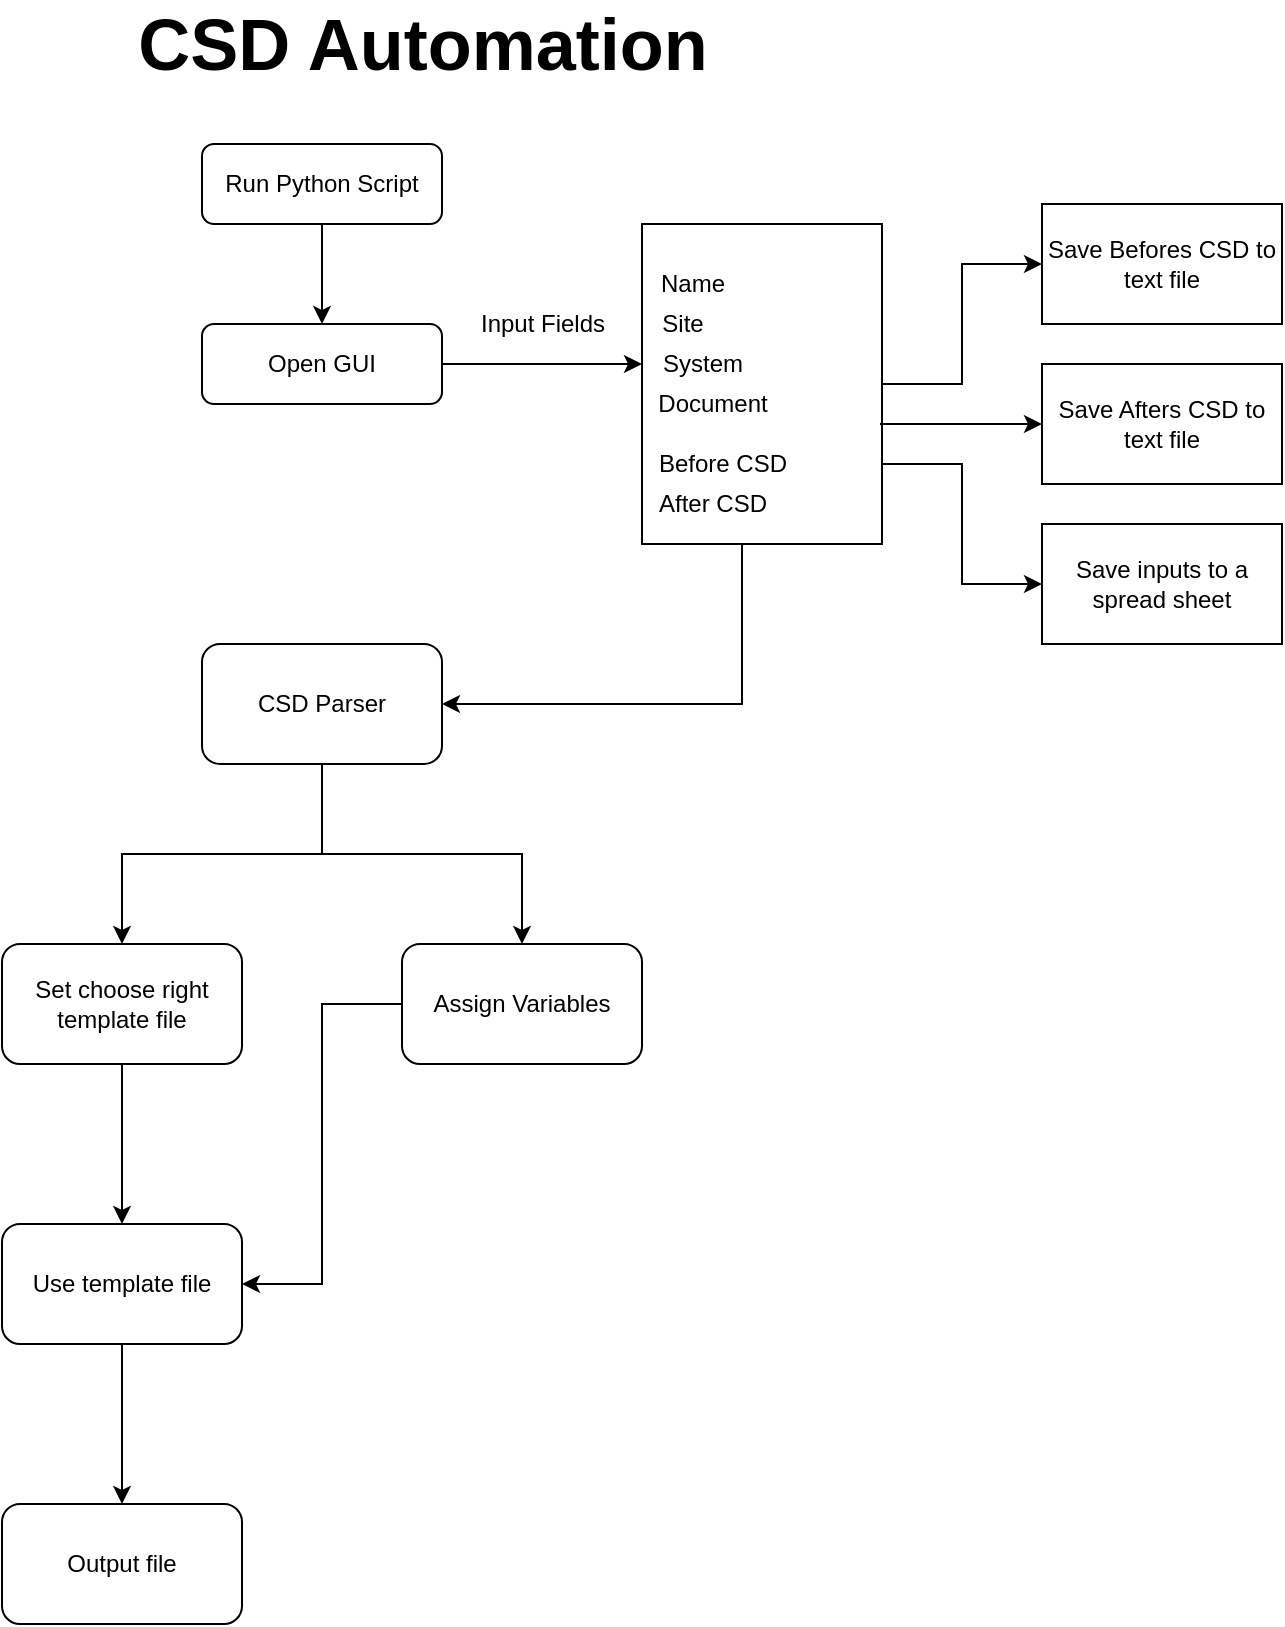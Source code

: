 <mxfile version="15.0.3" type="github">
  <diagram id="C5RBs43oDa-KdzZeNtuy" name="Page-1">
    <mxGraphModel dx="1182" dy="764" grid="1" gridSize="10" guides="1" tooltips="1" connect="1" arrows="1" fold="1" page="1" pageScale="1" pageWidth="827" pageHeight="1169" math="0" shadow="0">
      <root>
        <mxCell id="WIyWlLk6GJQsqaUBKTNV-0" />
        <mxCell id="WIyWlLk6GJQsqaUBKTNV-1" parent="WIyWlLk6GJQsqaUBKTNV-0" />
        <mxCell id="bgo5e_Lx12IVAWtBBwC9-2" value="" style="edgeStyle=orthogonalEdgeStyle;rounded=0;orthogonalLoop=1;jettySize=auto;html=1;" edge="1" parent="WIyWlLk6GJQsqaUBKTNV-1" source="WIyWlLk6GJQsqaUBKTNV-3" target="bgo5e_Lx12IVAWtBBwC9-1">
          <mxGeometry relative="1" as="geometry" />
        </mxCell>
        <mxCell id="WIyWlLk6GJQsqaUBKTNV-3" value="Run Python Script" style="rounded=1;whiteSpace=wrap;html=1;fontSize=12;glass=0;strokeWidth=1;shadow=0;" parent="WIyWlLk6GJQsqaUBKTNV-1" vertex="1">
          <mxGeometry x="160" y="80" width="120" height="40" as="geometry" />
        </mxCell>
        <mxCell id="bgo5e_Lx12IVAWtBBwC9-0" value="&lt;font style=&quot;font-size: 36px&quot;&gt;&lt;b&gt;CSD Automation&lt;/b&gt;&lt;/font&gt;&lt;br&gt;" style="text;html=1;align=center;verticalAlign=middle;resizable=0;points=[];autosize=1;strokeColor=none;" vertex="1" parent="WIyWlLk6GJQsqaUBKTNV-1">
          <mxGeometry x="120" y="15" width="300" height="30" as="geometry" />
        </mxCell>
        <mxCell id="bgo5e_Lx12IVAWtBBwC9-10" value="" style="edgeStyle=orthogonalEdgeStyle;rounded=0;orthogonalLoop=1;jettySize=auto;html=1;" edge="1" parent="WIyWlLk6GJQsqaUBKTNV-1" source="bgo5e_Lx12IVAWtBBwC9-1" target="bgo5e_Lx12IVAWtBBwC9-6">
          <mxGeometry relative="1" as="geometry" />
        </mxCell>
        <mxCell id="bgo5e_Lx12IVAWtBBwC9-1" value="Open GUI" style="rounded=1;whiteSpace=wrap;html=1;fontSize=12;glass=0;strokeWidth=1;shadow=0;" vertex="1" parent="WIyWlLk6GJQsqaUBKTNV-1">
          <mxGeometry x="160" y="170" width="120" height="40" as="geometry" />
        </mxCell>
        <mxCell id="bgo5e_Lx12IVAWtBBwC9-14" value="" style="edgeStyle=orthogonalEdgeStyle;rounded=0;orthogonalLoop=1;jettySize=auto;html=1;" edge="1" parent="WIyWlLk6GJQsqaUBKTNV-1" source="bgo5e_Lx12IVAWtBBwC9-3" target="bgo5e_Lx12IVAWtBBwC9-13">
          <mxGeometry relative="1" as="geometry">
            <Array as="points">
              <mxPoint x="430" y="360" />
            </Array>
          </mxGeometry>
        </mxCell>
        <mxCell id="bgo5e_Lx12IVAWtBBwC9-18" value="" style="edgeStyle=orthogonalEdgeStyle;rounded=0;orthogonalLoop=1;jettySize=auto;html=1;" edge="1" parent="WIyWlLk6GJQsqaUBKTNV-1" source="bgo5e_Lx12IVAWtBBwC9-3" target="bgo5e_Lx12IVAWtBBwC9-17">
          <mxGeometry relative="1" as="geometry" />
        </mxCell>
        <mxCell id="bgo5e_Lx12IVAWtBBwC9-3" value="" style="rounded=0;whiteSpace=wrap;html=1;" vertex="1" parent="WIyWlLk6GJQsqaUBKTNV-1">
          <mxGeometry x="380" y="120" width="120" height="160" as="geometry" />
        </mxCell>
        <mxCell id="bgo5e_Lx12IVAWtBBwC9-4" value="Name" style="text;html=1;align=center;verticalAlign=middle;resizable=0;points=[];autosize=1;strokeColor=none;" vertex="1" parent="WIyWlLk6GJQsqaUBKTNV-1">
          <mxGeometry x="380" y="140" width="50" height="20" as="geometry" />
        </mxCell>
        <mxCell id="bgo5e_Lx12IVAWtBBwC9-5" value="Site" style="text;html=1;align=center;verticalAlign=middle;resizable=0;points=[];autosize=1;strokeColor=none;" vertex="1" parent="WIyWlLk6GJQsqaUBKTNV-1">
          <mxGeometry x="380" y="160" width="40" height="20" as="geometry" />
        </mxCell>
        <mxCell id="bgo5e_Lx12IVAWtBBwC9-6" value="System" style="text;html=1;align=center;verticalAlign=middle;resizable=0;points=[];autosize=1;strokeColor=none;" vertex="1" parent="WIyWlLk6GJQsqaUBKTNV-1">
          <mxGeometry x="380" y="180" width="60" height="20" as="geometry" />
        </mxCell>
        <mxCell id="bgo5e_Lx12IVAWtBBwC9-7" value="Document" style="text;html=1;align=center;verticalAlign=middle;resizable=0;points=[];autosize=1;strokeColor=none;" vertex="1" parent="WIyWlLk6GJQsqaUBKTNV-1">
          <mxGeometry x="380" y="200" width="70" height="20" as="geometry" />
        </mxCell>
        <mxCell id="bgo5e_Lx12IVAWtBBwC9-8" value="Before CSD" style="text;html=1;align=center;verticalAlign=middle;resizable=0;points=[];autosize=1;strokeColor=none;" vertex="1" parent="WIyWlLk6GJQsqaUBKTNV-1">
          <mxGeometry x="380" y="230" width="80" height="20" as="geometry" />
        </mxCell>
        <mxCell id="bgo5e_Lx12IVAWtBBwC9-9" value="After CSD" style="text;html=1;align=center;verticalAlign=middle;resizable=0;points=[];autosize=1;strokeColor=none;" vertex="1" parent="WIyWlLk6GJQsqaUBKTNV-1">
          <mxGeometry x="380" y="250" width="70" height="20" as="geometry" />
        </mxCell>
        <mxCell id="bgo5e_Lx12IVAWtBBwC9-11" value="Input Fields" style="text;html=1;align=center;verticalAlign=middle;resizable=0;points=[];autosize=1;strokeColor=none;" vertex="1" parent="WIyWlLk6GJQsqaUBKTNV-1">
          <mxGeometry x="290" y="160" width="80" height="20" as="geometry" />
        </mxCell>
        <mxCell id="bgo5e_Lx12IVAWtBBwC9-16" value="" style="edgeStyle=orthogonalEdgeStyle;rounded=0;orthogonalLoop=1;jettySize=auto;html=1;" edge="1" parent="WIyWlLk6GJQsqaUBKTNV-1" source="bgo5e_Lx12IVAWtBBwC9-13" target="bgo5e_Lx12IVAWtBBwC9-15">
          <mxGeometry relative="1" as="geometry" />
        </mxCell>
        <mxCell id="bgo5e_Lx12IVAWtBBwC9-25" value="" style="edgeStyle=orthogonalEdgeStyle;rounded=0;orthogonalLoop=1;jettySize=auto;html=1;" edge="1" parent="WIyWlLk6GJQsqaUBKTNV-1" source="bgo5e_Lx12IVAWtBBwC9-13" target="bgo5e_Lx12IVAWtBBwC9-24">
          <mxGeometry relative="1" as="geometry" />
        </mxCell>
        <mxCell id="bgo5e_Lx12IVAWtBBwC9-13" value="CSD Parser" style="rounded=1;whiteSpace=wrap;html=1;" vertex="1" parent="WIyWlLk6GJQsqaUBKTNV-1">
          <mxGeometry x="160" y="330" width="120" height="60" as="geometry" />
        </mxCell>
        <mxCell id="bgo5e_Lx12IVAWtBBwC9-29" value="" style="edgeStyle=orthogonalEdgeStyle;rounded=0;orthogonalLoop=1;jettySize=auto;html=1;entryX=1;entryY=0.5;entryDx=0;entryDy=0;" edge="1" parent="WIyWlLk6GJQsqaUBKTNV-1" source="bgo5e_Lx12IVAWtBBwC9-15" target="bgo5e_Lx12IVAWtBBwC9-26">
          <mxGeometry relative="1" as="geometry">
            <mxPoint x="320" y="620" as="targetPoint" />
          </mxGeometry>
        </mxCell>
        <mxCell id="bgo5e_Lx12IVAWtBBwC9-15" value="Assign Variables" style="rounded=1;whiteSpace=wrap;html=1;" vertex="1" parent="WIyWlLk6GJQsqaUBKTNV-1">
          <mxGeometry x="260" y="480" width="120" height="60" as="geometry" />
        </mxCell>
        <mxCell id="bgo5e_Lx12IVAWtBBwC9-17" value="Save Befores CSD to text file" style="whiteSpace=wrap;html=1;rounded=0;" vertex="1" parent="WIyWlLk6GJQsqaUBKTNV-1">
          <mxGeometry x="580" y="110" width="120" height="60" as="geometry" />
        </mxCell>
        <mxCell id="bgo5e_Lx12IVAWtBBwC9-19" value="Save Afters CSD to text file" style="whiteSpace=wrap;html=1;rounded=0;" vertex="1" parent="WIyWlLk6GJQsqaUBKTNV-1">
          <mxGeometry x="580" y="190" width="120" height="60" as="geometry" />
        </mxCell>
        <mxCell id="bgo5e_Lx12IVAWtBBwC9-20" value="" style="endArrow=classic;html=1;entryX=0;entryY=0.5;entryDx=0;entryDy=0;" edge="1" parent="WIyWlLk6GJQsqaUBKTNV-1" target="bgo5e_Lx12IVAWtBBwC9-19">
          <mxGeometry width="50" height="50" relative="1" as="geometry">
            <mxPoint x="499" y="220" as="sourcePoint" />
            <mxPoint x="440" y="340" as="targetPoint" />
          </mxGeometry>
        </mxCell>
        <mxCell id="bgo5e_Lx12IVAWtBBwC9-21" value="Save inputs to a spread sheet" style="whiteSpace=wrap;html=1;rounded=0;" vertex="1" parent="WIyWlLk6GJQsqaUBKTNV-1">
          <mxGeometry x="580" y="270" width="120" height="60" as="geometry" />
        </mxCell>
        <mxCell id="bgo5e_Lx12IVAWtBBwC9-23" value="" style="edgeStyle=orthogonalEdgeStyle;rounded=0;orthogonalLoop=1;jettySize=auto;html=1;entryX=0;entryY=0.5;entryDx=0;entryDy=0;exitX=1;exitY=0.75;exitDx=0;exitDy=0;" edge="1" parent="WIyWlLk6GJQsqaUBKTNV-1" source="bgo5e_Lx12IVAWtBBwC9-3" target="bgo5e_Lx12IVAWtBBwC9-21">
          <mxGeometry relative="1" as="geometry">
            <mxPoint x="470" y="390" as="sourcePoint" />
            <mxPoint x="550" y="330" as="targetPoint" />
          </mxGeometry>
        </mxCell>
        <mxCell id="bgo5e_Lx12IVAWtBBwC9-27" value="" style="edgeStyle=orthogonalEdgeStyle;rounded=0;orthogonalLoop=1;jettySize=auto;html=1;" edge="1" parent="WIyWlLk6GJQsqaUBKTNV-1" source="bgo5e_Lx12IVAWtBBwC9-24" target="bgo5e_Lx12IVAWtBBwC9-26">
          <mxGeometry relative="1" as="geometry" />
        </mxCell>
        <mxCell id="bgo5e_Lx12IVAWtBBwC9-24" value="Set choose right template file" style="rounded=1;whiteSpace=wrap;html=1;" vertex="1" parent="WIyWlLk6GJQsqaUBKTNV-1">
          <mxGeometry x="60" y="480" width="120" height="60" as="geometry" />
        </mxCell>
        <mxCell id="bgo5e_Lx12IVAWtBBwC9-31" value="" style="edgeStyle=orthogonalEdgeStyle;rounded=0;orthogonalLoop=1;jettySize=auto;html=1;" edge="1" parent="WIyWlLk6GJQsqaUBKTNV-1" source="bgo5e_Lx12IVAWtBBwC9-26" target="bgo5e_Lx12IVAWtBBwC9-30">
          <mxGeometry relative="1" as="geometry" />
        </mxCell>
        <mxCell id="bgo5e_Lx12IVAWtBBwC9-26" value="Use template file" style="rounded=1;whiteSpace=wrap;html=1;" vertex="1" parent="WIyWlLk6GJQsqaUBKTNV-1">
          <mxGeometry x="60" y="620" width="120" height="60" as="geometry" />
        </mxCell>
        <mxCell id="bgo5e_Lx12IVAWtBBwC9-30" value="Output file" style="rounded=1;whiteSpace=wrap;html=1;" vertex="1" parent="WIyWlLk6GJQsqaUBKTNV-1">
          <mxGeometry x="60" y="760" width="120" height="60" as="geometry" />
        </mxCell>
      </root>
    </mxGraphModel>
  </diagram>
</mxfile>
